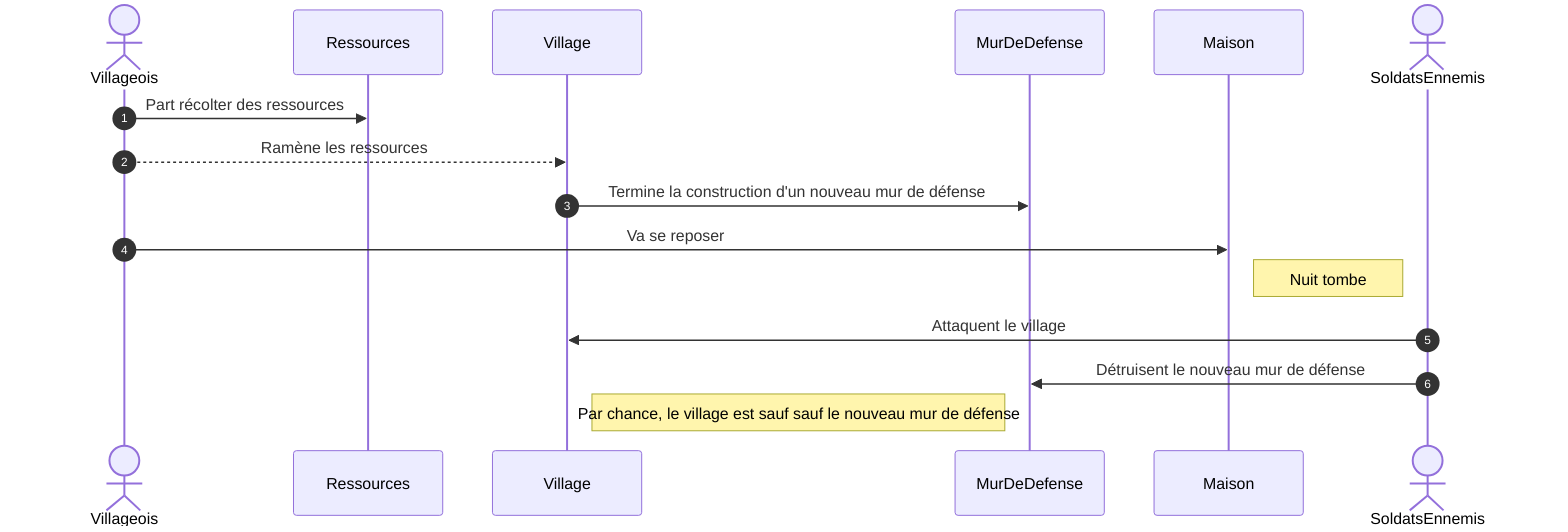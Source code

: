 sequenceDiagram
    autonumber
    actor Villageois
    participant Ressources
    participant Village
    participant MurDeDefense
    participant Maison
    actor SoldatsEnnemis

    Villageois ->> Ressources: Part récolter des ressources
    Villageois -->> Village: Ramène les ressources
    Village ->> MurDeDefense: Termine la construction d'un nouveau mur de défense
    Villageois ->> Maison: Va se reposer
    Note right of Maison: Nuit tombe
    SoldatsEnnemis ->> Village: Attaquent le village
    SoldatsEnnemis ->> MurDeDefense: Détruisent le nouveau mur de défense
    Note right of Village: Par chance, le village est sauf sauf le nouveau mur de défense